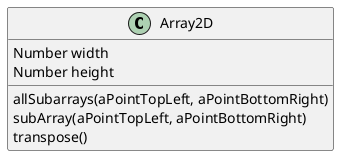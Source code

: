 @startuml Array2D
    class Array2D {
        Number width
        Number height
        allSubarrays(aPointTopLeft, aPointBottomRight)
        subArray(aPointTopLeft, aPointBottomRight)
        transpose()
    }
@enduml